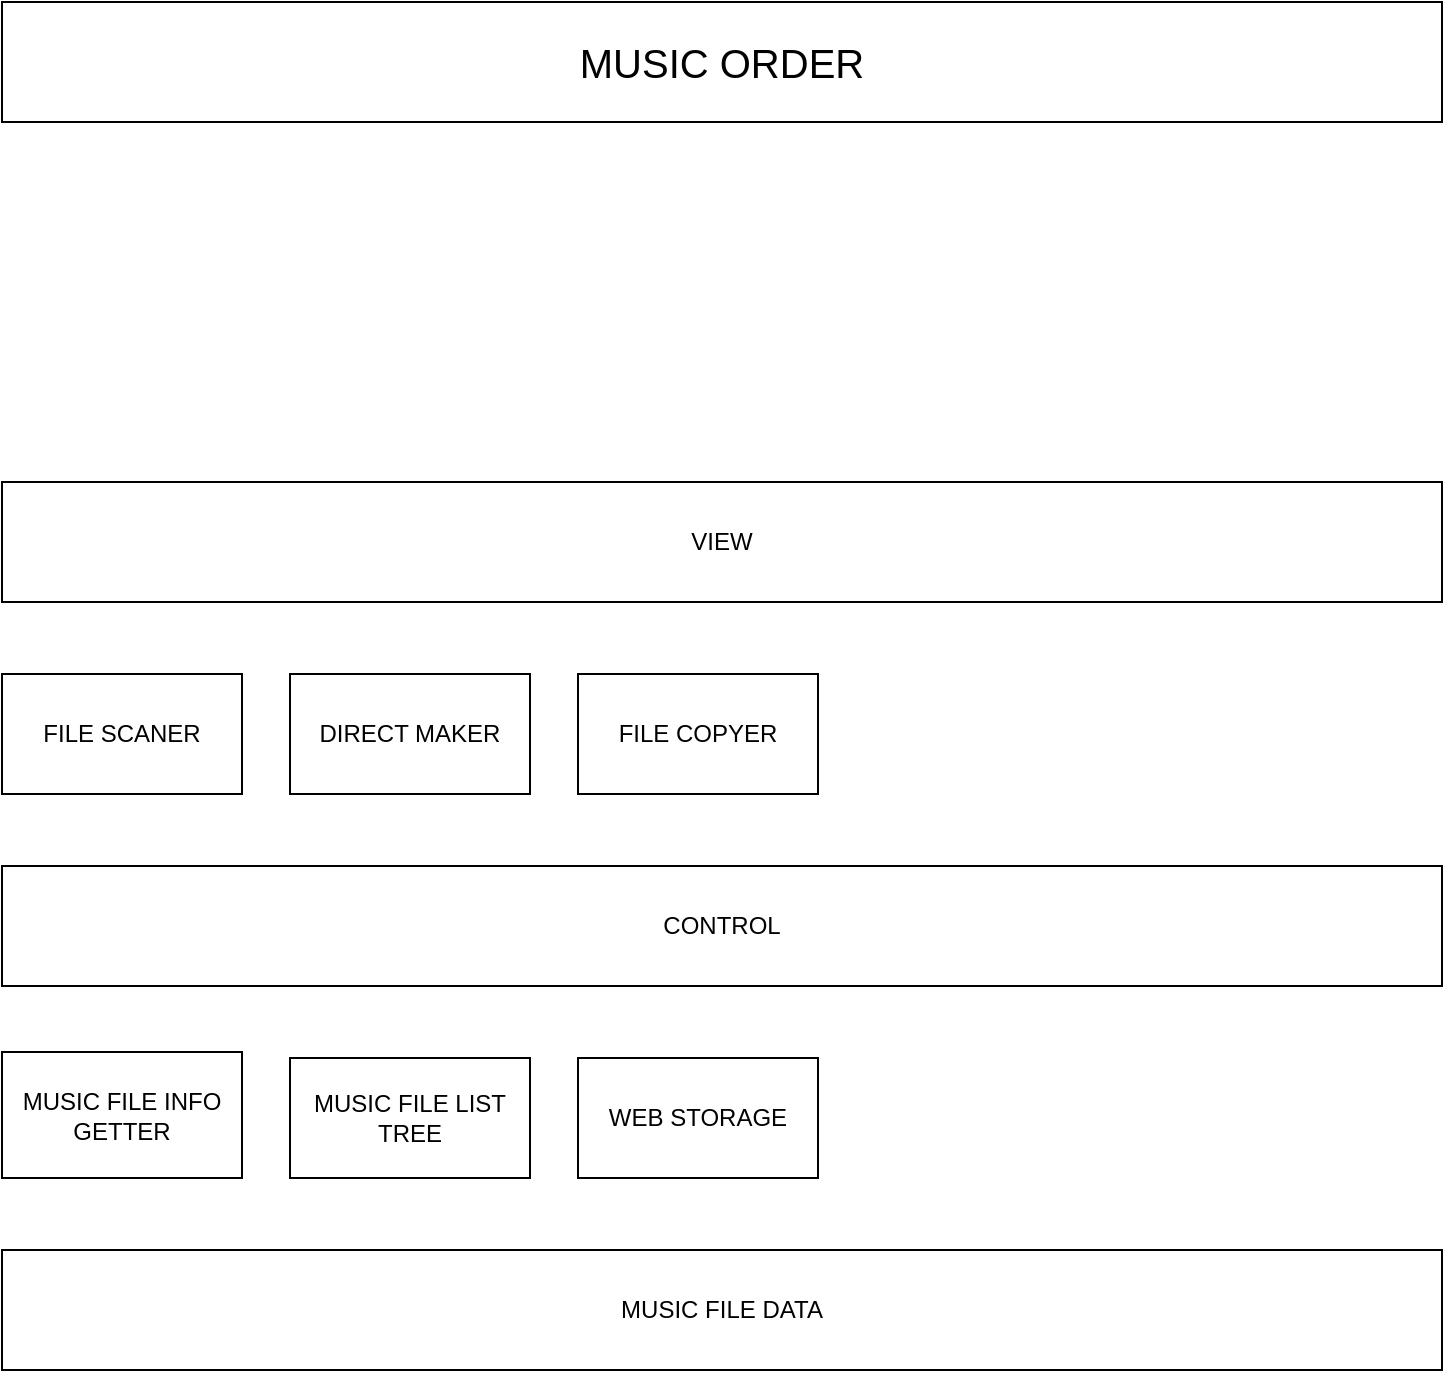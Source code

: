 <mxfile version="13.1.3">
    <diagram id="6hGFLwfOUW9BJ-s0fimq" name="Page-1">
        <mxGraphModel dx="1151" dy="791" grid="1" gridSize="12" guides="1" tooltips="1" connect="1" arrows="1" fold="1" page="1" pageScale="1" pageWidth="827" pageHeight="1169" math="0" shadow="0">
            <root>
                <mxCell id="0"/>
                <mxCell id="1" parent="0"/>
                <mxCell id="3" value="MUSIC ORDER" style="rounded=0;whiteSpace=wrap;html=1;fontSize=20;" vertex="1" parent="1">
                    <mxGeometry x="48" y="36" width="720" height="60" as="geometry"/>
                </mxCell>
                <mxCell id="4" value="MUSIC FILE INFO GETTER" style="rounded=0;whiteSpace=wrap;html=1;" vertex="1" parent="1">
                    <mxGeometry x="48" y="561" width="120" height="63" as="geometry"/>
                </mxCell>
                <mxCell id="8" value="MUSIC FILE LIST TREE" style="rounded=0;whiteSpace=wrap;html=1;" vertex="1" parent="1">
                    <mxGeometry x="192" y="564" width="120" height="60" as="geometry"/>
                </mxCell>
                <mxCell id="12" value="DIRECT MAKER" style="rounded=0;whiteSpace=wrap;html=1;" vertex="1" parent="1">
                    <mxGeometry x="192" y="372" width="120" height="60" as="geometry"/>
                </mxCell>
                <mxCell id="14" value="WEB STORAGE" style="rounded=0;whiteSpace=wrap;html=1;" vertex="1" parent="1">
                    <mxGeometry x="336" y="564" width="120" height="60" as="geometry"/>
                </mxCell>
                <mxCell id="15" value="MUSIC FILE DATA" style="rounded=0;whiteSpace=wrap;html=1;" vertex="1" parent="1">
                    <mxGeometry x="48" y="660" width="720" height="60" as="geometry"/>
                </mxCell>
                <mxCell id="20" value="VIEW" style="rounded=0;whiteSpace=wrap;html=1;" vertex="1" parent="1">
                    <mxGeometry x="48" y="276" width="720" height="60" as="geometry"/>
                </mxCell>
                <mxCell id="21" value="CONTROL" style="rounded=0;whiteSpace=wrap;html=1;" vertex="1" parent="1">
                    <mxGeometry x="48" y="468" width="720" height="60" as="geometry"/>
                </mxCell>
                <mxCell id="22" value="FILE COPYER" style="rounded=0;whiteSpace=wrap;html=1;" vertex="1" parent="1">
                    <mxGeometry x="336" y="372" width="120" height="60" as="geometry"/>
                </mxCell>
                <mxCell id="23" value="FILE SCANER" style="rounded=0;whiteSpace=wrap;html=1;fontSize=12;" vertex="1" parent="1">
                    <mxGeometry x="48" y="372" width="120" height="60" as="geometry"/>
                </mxCell>
            </root>
        </mxGraphModel>
    </diagram>
</mxfile>